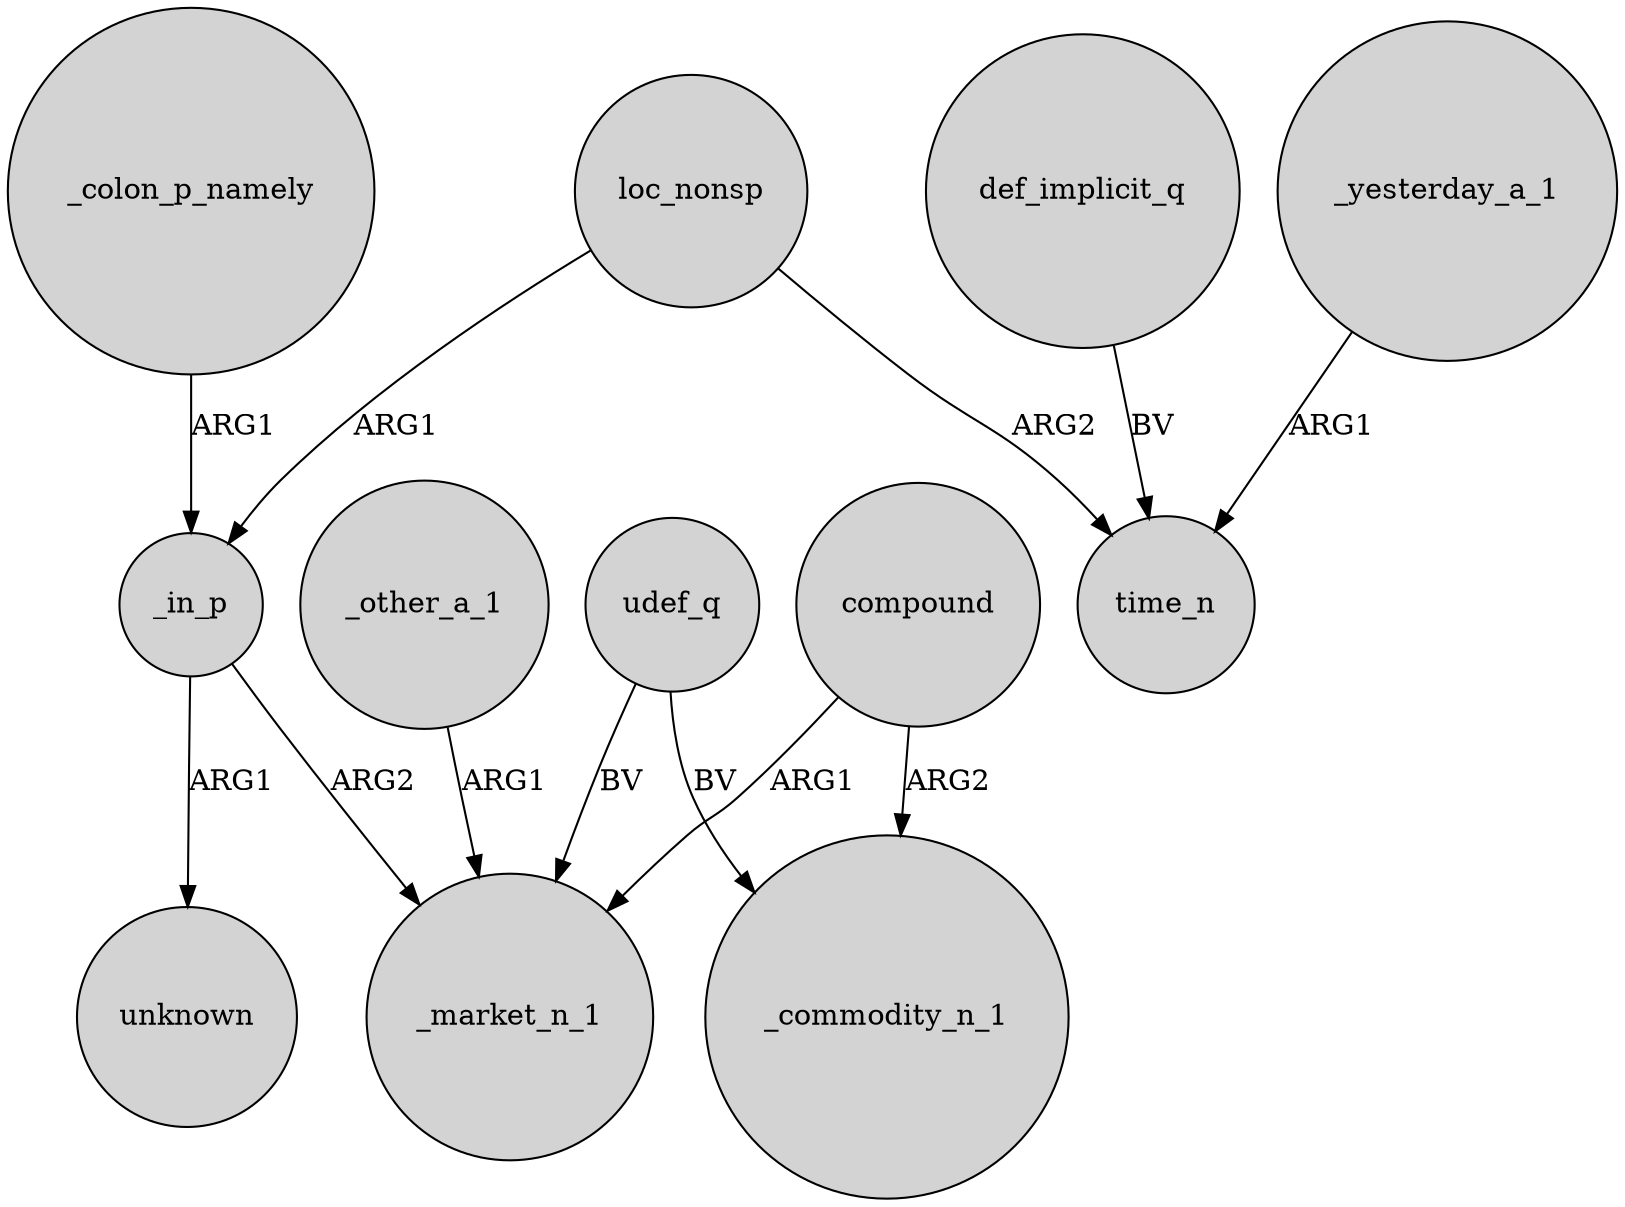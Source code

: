 digraph {
	node [shape=circle style=filled]
	_colon_p_namely -> _in_p [label=ARG1]
	compound -> _commodity_n_1 [label=ARG2]
	_in_p -> unknown [label=ARG1]
	_in_p -> _market_n_1 [label=ARG2]
	_yesterday_a_1 -> time_n [label=ARG1]
	_other_a_1 -> _market_n_1 [label=ARG1]
	udef_q -> _market_n_1 [label=BV]
	compound -> _market_n_1 [label=ARG1]
	loc_nonsp -> _in_p [label=ARG1]
	udef_q -> _commodity_n_1 [label=BV]
	loc_nonsp -> time_n [label=ARG2]
	def_implicit_q -> time_n [label=BV]
}
